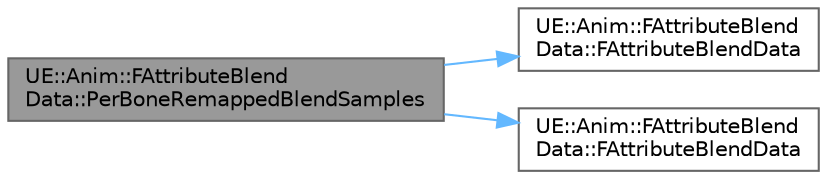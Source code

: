 digraph "UE::Anim::FAttributeBlendData::PerBoneRemappedBlendSamples"
{
 // INTERACTIVE_SVG=YES
 // LATEX_PDF_SIZE
  bgcolor="transparent";
  edge [fontname=Helvetica,fontsize=10,labelfontname=Helvetica,labelfontsize=10];
  node [fontname=Helvetica,fontsize=10,shape=box,height=0.2,width=0.4];
  rankdir="LR";
  Node1 [id="Node000001",label="UE::Anim::FAttributeBlend\lData::PerBoneRemappedBlendSamples",height=0.2,width=0.4,color="gray40", fillcolor="grey60", style="filled", fontcolor="black",tooltip=" "];
  Node1 -> Node2 [id="edge1_Node000001_Node000002",color="steelblue1",style="solid",tooltip=" "];
  Node2 [id="Node000002",label="UE::Anim::FAttributeBlend\lData::FAttributeBlendData",height=0.2,width=0.4,color="grey40", fillcolor="white", style="filled",URL="$d3/d95/structUE_1_1Anim_1_1FAttributeBlendData.html#af32dcfcf06486b65b506930eef5ebf6b",tooltip=" "];
  Node1 -> Node3 [id="edge2_Node000001_Node000003",color="steelblue1",style="solid",tooltip=" "];
  Node3 [id="Node000003",label="UE::Anim::FAttributeBlend\lData::FAttributeBlendData",height=0.2,width=0.4,color="grey40", fillcolor="white", style="filled",URL="$d3/d95/structUE_1_1Anim_1_1FAttributeBlendData.html#a522ce175fbd1617942d3da429eaa96bf",tooltip=" "];
}

